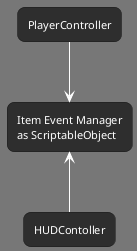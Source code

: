 @startuml

!theme reddress-darkred

skinparam rectangle {
    roundCorner 15,
    defaultTextAlignment center
}

rectangle HUDContoller

rectangle ScriptableObjectItem [
    Item Event Manager
    as ScriptableObject
]

rectangle PlayerController

PlayerController --> ScriptableObjectItem
ScriptableObjectItem <-- HUDContoller

@enduml